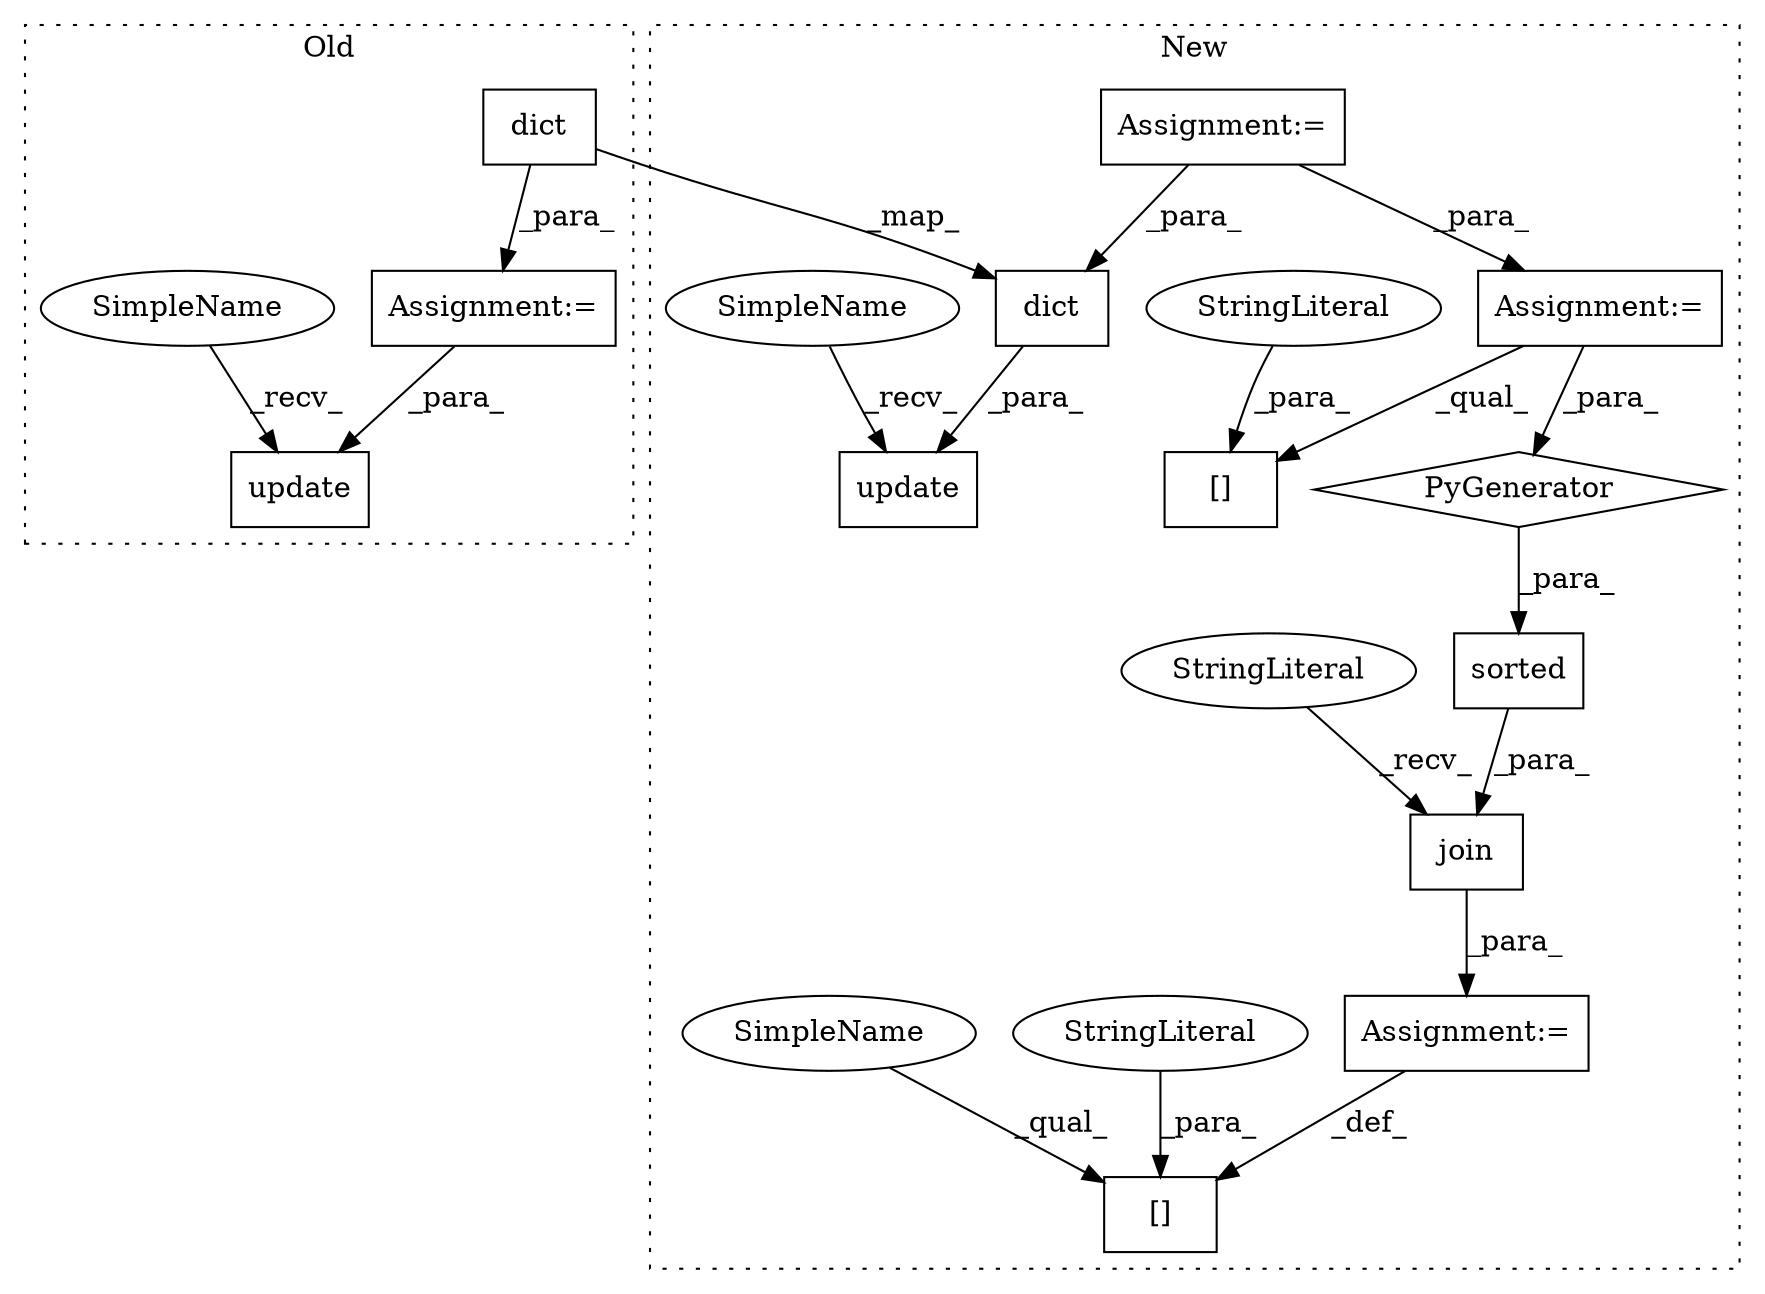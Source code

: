 digraph G {
subgraph cluster0 {
1 [label="update" a="32" s="544,558" l="7,1" shape="box"];
4 [label="Assignment:=" a="7" s="379" l="1" shape="box"];
9 [label="dict" a="32" s="380,540" l="19,-8" shape="box"];
17 [label="SimpleName" a="42" s="538" l="5" shape="ellipse"];
label = "Old";
style="dotted";
}
subgraph cluster1 {
2 [label="sorted" a="32" s="577,696" l="16,-3" shape="box"];
3 [label="Assignment:=" a="7" s="567" l="1" shape="box"];
5 [label="PyGenerator" a="107" s="593" l="103" shape="diamond"];
6 [label="[]" a="2" s="547,566" l="6,1" shape="box"];
7 [label="update" a="32" s="386,540" l="7,1" shape="box"];
8 [label="dict" a="32" s="393,548" l="19,-8" shape="box"];
10 [label="join" a="32" s="572,693" l="5,1" shape="box"];
11 [label="Assignment:=" a="7" s="363" l="1" shape="box"];
12 [label="[]" a="2" s="602,609" l="2,1" shape="box"];
13 [label="StringLiteral" a="45" s="568" l="3" shape="ellipse"];
14 [label="Assignment:=" a="7" s="669" l="21" shape="box"];
15 [label="StringLiteral" a="45" s="553" l="13" shape="ellipse"];
16 [label="StringLiteral" a="45" s="604" l="5" shape="ellipse"];
18 [label="SimpleName" a="42" s="380" l="5" shape="ellipse"];
19 [label="SimpleName" a="42" s="547" l="5" shape="ellipse"];
label = "New";
style="dotted";
}
2 -> 10 [label="_para_"];
3 -> 6 [label="_def_"];
4 -> 1 [label="_para_"];
5 -> 2 [label="_para_"];
8 -> 7 [label="_para_"];
9 -> 4 [label="_para_"];
9 -> 8 [label="_map_"];
10 -> 3 [label="_para_"];
11 -> 8 [label="_para_"];
11 -> 14 [label="_para_"];
13 -> 10 [label="_recv_"];
14 -> 12 [label="_qual_"];
14 -> 5 [label="_para_"];
15 -> 6 [label="_para_"];
16 -> 12 [label="_para_"];
17 -> 1 [label="_recv_"];
18 -> 7 [label="_recv_"];
19 -> 6 [label="_qual_"];
}
